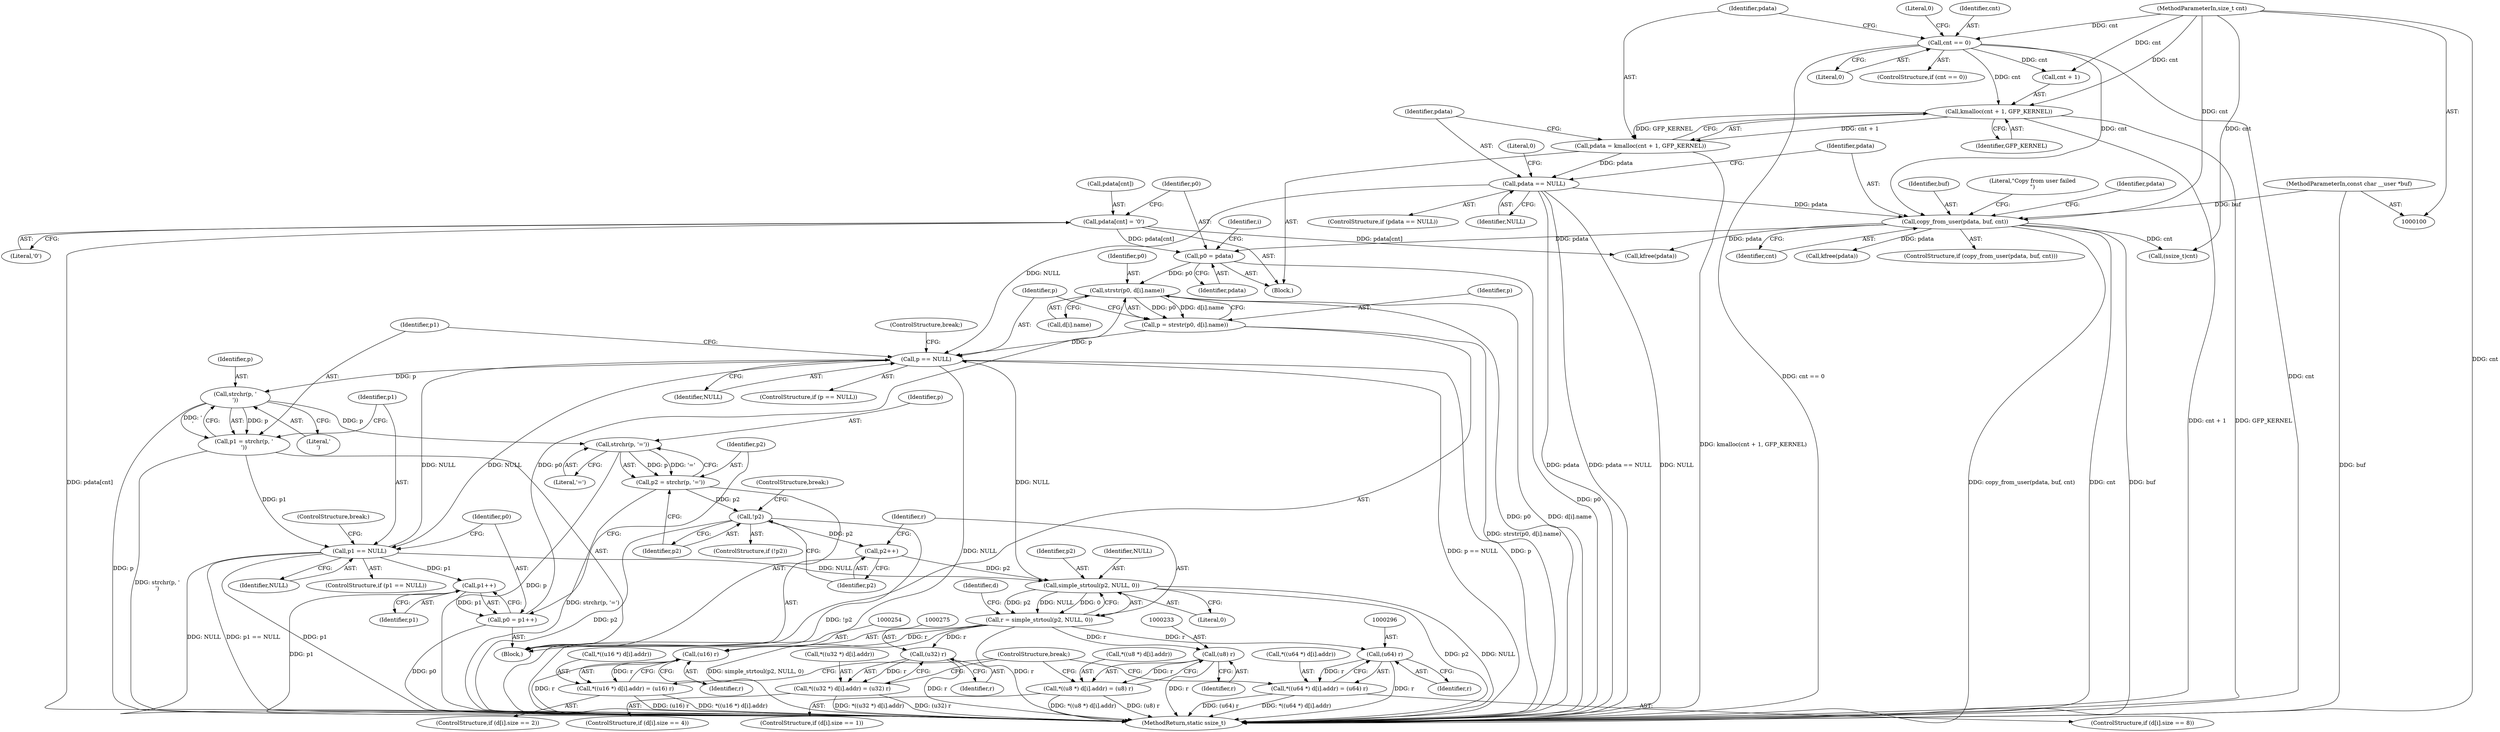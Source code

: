 digraph "0_linux_a497e47d4aec37aaf8f13509f3ef3d1f6a717d88@API" {
"1000172" [label="(Call,strstr(p0, d[i].name))"];
"1000194" [label="(Call,p0 = p1++)"];
"1000196" [label="(Call,p1++)"];
"1000190" [label="(Call,p1 == NULL)"];
"1000184" [label="(Call,p1 = strchr(p, '\n'))"];
"1000186" [label="(Call,strchr(p, '\n'))"];
"1000180" [label="(Call,p == NULL)"];
"1000170" [label="(Call,p = strstr(p0, d[i].name))"];
"1000172" [label="(Call,strstr(p0, d[i].name))"];
"1000155" [label="(Call,p0 = pdata)"];
"1000150" [label="(Call,pdata[cnt] = '\0')"];
"1000139" [label="(Call,copy_from_user(pdata, buf, cnt))"];
"1000133" [label="(Call,pdata == NULL)"];
"1000125" [label="(Call,pdata = kmalloc(cnt + 1, GFP_KERNEL))"];
"1000127" [label="(Call,kmalloc(cnt + 1, GFP_KERNEL))"];
"1000120" [label="(Call,cnt == 0)"];
"1000103" [label="(MethodParameterIn,size_t cnt)"];
"1000102" [label="(MethodParameterIn,const char __user *buf)"];
"1000211" [label="(Call,simple_strtoul(p2, NULL, 0))"];
"1000207" [label="(Call,p2++)"];
"1000204" [label="(Call,!p2)"];
"1000198" [label="(Call,p2 = strchr(p, '='))"];
"1000200" [label="(Call,strchr(p, '='))"];
"1000209" [label="(Call,r = simple_strtoul(p2, NULL, 0))"];
"1000232" [label="(Call,(u8) r)"];
"1000223" [label="(Call,*((u8 *) d[i].addr) = (u8) r)"];
"1000253" [label="(Call,(u16) r)"];
"1000244" [label="(Call,*((u16 *) d[i].addr) = (u16) r)"];
"1000274" [label="(Call,(u32) r)"];
"1000265" [label="(Call,*((u32 *) d[i].addr) = (u32) r)"];
"1000295" [label="(Call,(u64) r)"];
"1000286" [label="(Call,*((u64 *) d[i].addr) = (u64) r)"];
"1000189" [label="(ControlStructure,if (p1 == NULL))"];
"1000265" [label="(Call,*((u32 *) d[i].addr) = (u32) r)"];
"1000274" [label="(Call,(u32) r)"];
"1000199" [label="(Identifier,p2)"];
"1000197" [label="(Identifier,p1)"];
"1000298" [label="(ControlStructure,break;)"];
"1000120" [label="(Call,cnt == 0)"];
"1000295" [label="(Call,(u64) r)"];
"1000286" [label="(Call,*((u64 *) d[i].addr) = (u64) r)"];
"1000180" [label="(Call,p == NULL)"];
"1000127" [label="(Call,kmalloc(cnt + 1, GFP_KERNEL))"];
"1000207" [label="(Call,p2++)"];
"1000191" [label="(Identifier,p1)"];
"1000137" [label="(Literal,0)"];
"1000187" [label="(Identifier,p)"];
"1000131" [label="(Identifier,GFP_KERNEL)"];
"1000128" [label="(Call,cnt + 1)"];
"1000134" [label="(Identifier,pdata)"];
"1000139" [label="(Call,copy_from_user(pdata, buf, cnt))"];
"1000122" [label="(Literal,0)"];
"1000154" [label="(Literal,'\0')"];
"1000103" [label="(MethodParameterIn,size_t cnt)"];
"1000188" [label="(Literal,'\n')"];
"1000206" [label="(ControlStructure,break;)"];
"1000125" [label="(Call,pdata = kmalloc(cnt + 1, GFP_KERNEL))"];
"1000102" [label="(MethodParameterIn,const char __user *buf)"];
"1000204" [label="(Call,!p2)"];
"1000182" [label="(Identifier,NULL)"];
"1000179" [label="(ControlStructure,if (p == NULL))"];
"1000232" [label="(Call,(u8) r)"];
"1000297" [label="(Identifier,r)"];
"1000266" [label="(Call,*((u32 *) d[i].addr))"];
"1000212" [label="(Identifier,p2)"];
"1000205" [label="(Identifier,p2)"];
"1000174" [label="(Call,d[i].name)"];
"1000253" [label="(Call,(u16) r)"];
"1000236" [label="(ControlStructure,if (d[i].size == 2))"];
"1000255" [label="(Identifier,r)"];
"1000173" [label="(Identifier,p0)"];
"1000150" [label="(Call,pdata[cnt] = '\0')"];
"1000200" [label="(Call,strchr(p, '='))"];
"1000224" [label="(Call,*((u8 *) d[i].addr))"];
"1000172" [label="(Call,strstr(p0, d[i].name))"];
"1000201" [label="(Identifier,p)"];
"1000234" [label="(Identifier,r)"];
"1000209" [label="(Call,r = simple_strtoul(p2, NULL, 0))"];
"1000169" [label="(Block,)"];
"1000160" [label="(Identifier,i)"];
"1000126" [label="(Identifier,pdata)"];
"1000132" [label="(ControlStructure,if (pdata == NULL))"];
"1000105" [label="(Block,)"];
"1000140" [label="(Identifier,pdata)"];
"1000184" [label="(Call,p1 = strchr(p, '\n'))"];
"1000142" [label="(Identifier,cnt)"];
"1000244" [label="(Call,*((u16 *) d[i].addr) = (u16) r)"];
"1000151" [label="(Call,pdata[cnt])"];
"1000133" [label="(Call,pdata == NULL)"];
"1000141" [label="(Identifier,buf)"];
"1000193" [label="(ControlStructure,break;)"];
"1000276" [label="(Identifier,r)"];
"1000300" [label="(Call,kfree(pdata))"];
"1000190" [label="(Call,p1 == NULL)"];
"1000186" [label="(Call,strchr(p, '\n'))"];
"1000208" [label="(Identifier,p2)"];
"1000156" [label="(Identifier,p0)"];
"1000257" [label="(ControlStructure,if (d[i].size == 4))"];
"1000211" [label="(Call,simple_strtoul(p2, NULL, 0))"];
"1000198" [label="(Call,p2 = strchr(p, '='))"];
"1000192" [label="(Identifier,NULL)"];
"1000183" [label="(ControlStructure,break;)"];
"1000195" [label="(Identifier,p0)"];
"1000210" [label="(Identifier,r)"];
"1000185" [label="(Identifier,p1)"];
"1000214" [label="(Literal,0)"];
"1000203" [label="(ControlStructure,if (!p2))"];
"1000155" [label="(Call,p0 = pdata)"];
"1000202" [label="(Literal,'=')"];
"1000171" [label="(Identifier,p)"];
"1000146" [label="(Call,kfree(pdata))"];
"1000138" [label="(ControlStructure,if (copy_from_user(pdata, buf, cnt)))"];
"1000219" [label="(Identifier,d)"];
"1000170" [label="(Call,p = strstr(p0, d[i].name))"];
"1000145" [label="(Literal,\"Copy from user failed\n\")"];
"1000223" [label="(Call,*((u8 *) d[i].addr) = (u8) r)"];
"1000303" [label="(Call,(ssize_t)cnt)"];
"1000157" [label="(Identifier,pdata)"];
"1000278" [label="(ControlStructure,if (d[i].size == 8))"];
"1000194" [label="(Call,p0 = p1++)"];
"1000196" [label="(Call,p1++)"];
"1000119" [label="(ControlStructure,if (cnt == 0))"];
"1000124" [label="(Literal,0)"];
"1000213" [label="(Identifier,NULL)"];
"1000135" [label="(Identifier,NULL)"];
"1000152" [label="(Identifier,pdata)"];
"1000306" [label="(MethodReturn,static ssize_t)"];
"1000287" [label="(Call,*((u64 *) d[i].addr))"];
"1000181" [label="(Identifier,p)"];
"1000245" [label="(Call,*((u16 *) d[i].addr))"];
"1000215" [label="(ControlStructure,if (d[i].size == 1))"];
"1000121" [label="(Identifier,cnt)"];
"1000172" -> "1000170"  [label="AST: "];
"1000172" -> "1000174"  [label="CFG: "];
"1000173" -> "1000172"  [label="AST: "];
"1000174" -> "1000172"  [label="AST: "];
"1000170" -> "1000172"  [label="CFG: "];
"1000172" -> "1000306"  [label="DDG: d[i].name"];
"1000172" -> "1000306"  [label="DDG: p0"];
"1000172" -> "1000170"  [label="DDG: p0"];
"1000172" -> "1000170"  [label="DDG: d[i].name"];
"1000194" -> "1000172"  [label="DDG: p0"];
"1000155" -> "1000172"  [label="DDG: p0"];
"1000194" -> "1000169"  [label="AST: "];
"1000194" -> "1000196"  [label="CFG: "];
"1000195" -> "1000194"  [label="AST: "];
"1000196" -> "1000194"  [label="AST: "];
"1000199" -> "1000194"  [label="CFG: "];
"1000194" -> "1000306"  [label="DDG: p0"];
"1000196" -> "1000194"  [label="DDG: p1"];
"1000196" -> "1000197"  [label="CFG: "];
"1000197" -> "1000196"  [label="AST: "];
"1000196" -> "1000306"  [label="DDG: p1"];
"1000190" -> "1000196"  [label="DDG: p1"];
"1000190" -> "1000189"  [label="AST: "];
"1000190" -> "1000192"  [label="CFG: "];
"1000191" -> "1000190"  [label="AST: "];
"1000192" -> "1000190"  [label="AST: "];
"1000193" -> "1000190"  [label="CFG: "];
"1000195" -> "1000190"  [label="CFG: "];
"1000190" -> "1000306"  [label="DDG: p1 == NULL"];
"1000190" -> "1000306"  [label="DDG: p1"];
"1000190" -> "1000306"  [label="DDG: NULL"];
"1000190" -> "1000180"  [label="DDG: NULL"];
"1000184" -> "1000190"  [label="DDG: p1"];
"1000180" -> "1000190"  [label="DDG: NULL"];
"1000190" -> "1000211"  [label="DDG: NULL"];
"1000184" -> "1000169"  [label="AST: "];
"1000184" -> "1000186"  [label="CFG: "];
"1000185" -> "1000184"  [label="AST: "];
"1000186" -> "1000184"  [label="AST: "];
"1000191" -> "1000184"  [label="CFG: "];
"1000184" -> "1000306"  [label="DDG: strchr(p, '\n')"];
"1000186" -> "1000184"  [label="DDG: p"];
"1000186" -> "1000184"  [label="DDG: '\n'"];
"1000186" -> "1000188"  [label="CFG: "];
"1000187" -> "1000186"  [label="AST: "];
"1000188" -> "1000186"  [label="AST: "];
"1000186" -> "1000306"  [label="DDG: p"];
"1000180" -> "1000186"  [label="DDG: p"];
"1000186" -> "1000200"  [label="DDG: p"];
"1000180" -> "1000179"  [label="AST: "];
"1000180" -> "1000182"  [label="CFG: "];
"1000181" -> "1000180"  [label="AST: "];
"1000182" -> "1000180"  [label="AST: "];
"1000183" -> "1000180"  [label="CFG: "];
"1000185" -> "1000180"  [label="CFG: "];
"1000180" -> "1000306"  [label="DDG: NULL"];
"1000180" -> "1000306"  [label="DDG: p"];
"1000180" -> "1000306"  [label="DDG: p == NULL"];
"1000170" -> "1000180"  [label="DDG: p"];
"1000211" -> "1000180"  [label="DDG: NULL"];
"1000133" -> "1000180"  [label="DDG: NULL"];
"1000170" -> "1000169"  [label="AST: "];
"1000171" -> "1000170"  [label="AST: "];
"1000181" -> "1000170"  [label="CFG: "];
"1000170" -> "1000306"  [label="DDG: strstr(p0, d[i].name)"];
"1000155" -> "1000105"  [label="AST: "];
"1000155" -> "1000157"  [label="CFG: "];
"1000156" -> "1000155"  [label="AST: "];
"1000157" -> "1000155"  [label="AST: "];
"1000160" -> "1000155"  [label="CFG: "];
"1000155" -> "1000306"  [label="DDG: p0"];
"1000150" -> "1000155"  [label="DDG: pdata[cnt]"];
"1000139" -> "1000155"  [label="DDG: pdata"];
"1000150" -> "1000105"  [label="AST: "];
"1000150" -> "1000154"  [label="CFG: "];
"1000151" -> "1000150"  [label="AST: "];
"1000154" -> "1000150"  [label="AST: "];
"1000156" -> "1000150"  [label="CFG: "];
"1000150" -> "1000306"  [label="DDG: pdata[cnt]"];
"1000150" -> "1000300"  [label="DDG: pdata[cnt]"];
"1000139" -> "1000138"  [label="AST: "];
"1000139" -> "1000142"  [label="CFG: "];
"1000140" -> "1000139"  [label="AST: "];
"1000141" -> "1000139"  [label="AST: "];
"1000142" -> "1000139"  [label="AST: "];
"1000145" -> "1000139"  [label="CFG: "];
"1000152" -> "1000139"  [label="CFG: "];
"1000139" -> "1000306"  [label="DDG: cnt"];
"1000139" -> "1000306"  [label="DDG: buf"];
"1000139" -> "1000306"  [label="DDG: copy_from_user(pdata, buf, cnt)"];
"1000133" -> "1000139"  [label="DDG: pdata"];
"1000102" -> "1000139"  [label="DDG: buf"];
"1000103" -> "1000139"  [label="DDG: cnt"];
"1000120" -> "1000139"  [label="DDG: cnt"];
"1000139" -> "1000146"  [label="DDG: pdata"];
"1000139" -> "1000300"  [label="DDG: pdata"];
"1000139" -> "1000303"  [label="DDG: cnt"];
"1000133" -> "1000132"  [label="AST: "];
"1000133" -> "1000135"  [label="CFG: "];
"1000134" -> "1000133"  [label="AST: "];
"1000135" -> "1000133"  [label="AST: "];
"1000137" -> "1000133"  [label="CFG: "];
"1000140" -> "1000133"  [label="CFG: "];
"1000133" -> "1000306"  [label="DDG: pdata"];
"1000133" -> "1000306"  [label="DDG: pdata == NULL"];
"1000133" -> "1000306"  [label="DDG: NULL"];
"1000125" -> "1000133"  [label="DDG: pdata"];
"1000125" -> "1000105"  [label="AST: "];
"1000125" -> "1000127"  [label="CFG: "];
"1000126" -> "1000125"  [label="AST: "];
"1000127" -> "1000125"  [label="AST: "];
"1000134" -> "1000125"  [label="CFG: "];
"1000125" -> "1000306"  [label="DDG: kmalloc(cnt + 1, GFP_KERNEL)"];
"1000127" -> "1000125"  [label="DDG: cnt + 1"];
"1000127" -> "1000125"  [label="DDG: GFP_KERNEL"];
"1000127" -> "1000131"  [label="CFG: "];
"1000128" -> "1000127"  [label="AST: "];
"1000131" -> "1000127"  [label="AST: "];
"1000127" -> "1000306"  [label="DDG: cnt + 1"];
"1000127" -> "1000306"  [label="DDG: GFP_KERNEL"];
"1000120" -> "1000127"  [label="DDG: cnt"];
"1000103" -> "1000127"  [label="DDG: cnt"];
"1000120" -> "1000119"  [label="AST: "];
"1000120" -> "1000122"  [label="CFG: "];
"1000121" -> "1000120"  [label="AST: "];
"1000122" -> "1000120"  [label="AST: "];
"1000124" -> "1000120"  [label="CFG: "];
"1000126" -> "1000120"  [label="CFG: "];
"1000120" -> "1000306"  [label="DDG: cnt"];
"1000120" -> "1000306"  [label="DDG: cnt == 0"];
"1000103" -> "1000120"  [label="DDG: cnt"];
"1000120" -> "1000128"  [label="DDG: cnt"];
"1000103" -> "1000100"  [label="AST: "];
"1000103" -> "1000306"  [label="DDG: cnt"];
"1000103" -> "1000128"  [label="DDG: cnt"];
"1000103" -> "1000303"  [label="DDG: cnt"];
"1000102" -> "1000100"  [label="AST: "];
"1000102" -> "1000306"  [label="DDG: buf"];
"1000211" -> "1000209"  [label="AST: "];
"1000211" -> "1000214"  [label="CFG: "];
"1000212" -> "1000211"  [label="AST: "];
"1000213" -> "1000211"  [label="AST: "];
"1000214" -> "1000211"  [label="AST: "];
"1000209" -> "1000211"  [label="CFG: "];
"1000211" -> "1000306"  [label="DDG: p2"];
"1000211" -> "1000306"  [label="DDG: NULL"];
"1000211" -> "1000209"  [label="DDG: p2"];
"1000211" -> "1000209"  [label="DDG: NULL"];
"1000211" -> "1000209"  [label="DDG: 0"];
"1000207" -> "1000211"  [label="DDG: p2"];
"1000207" -> "1000169"  [label="AST: "];
"1000207" -> "1000208"  [label="CFG: "];
"1000208" -> "1000207"  [label="AST: "];
"1000210" -> "1000207"  [label="CFG: "];
"1000204" -> "1000207"  [label="DDG: p2"];
"1000204" -> "1000203"  [label="AST: "];
"1000204" -> "1000205"  [label="CFG: "];
"1000205" -> "1000204"  [label="AST: "];
"1000206" -> "1000204"  [label="CFG: "];
"1000208" -> "1000204"  [label="CFG: "];
"1000204" -> "1000306"  [label="DDG: p2"];
"1000204" -> "1000306"  [label="DDG: !p2"];
"1000198" -> "1000204"  [label="DDG: p2"];
"1000198" -> "1000169"  [label="AST: "];
"1000198" -> "1000200"  [label="CFG: "];
"1000199" -> "1000198"  [label="AST: "];
"1000200" -> "1000198"  [label="AST: "];
"1000205" -> "1000198"  [label="CFG: "];
"1000198" -> "1000306"  [label="DDG: strchr(p, '=')"];
"1000200" -> "1000198"  [label="DDG: p"];
"1000200" -> "1000198"  [label="DDG: '='"];
"1000200" -> "1000202"  [label="CFG: "];
"1000201" -> "1000200"  [label="AST: "];
"1000202" -> "1000200"  [label="AST: "];
"1000200" -> "1000306"  [label="DDG: p"];
"1000209" -> "1000169"  [label="AST: "];
"1000210" -> "1000209"  [label="AST: "];
"1000219" -> "1000209"  [label="CFG: "];
"1000209" -> "1000306"  [label="DDG: r"];
"1000209" -> "1000306"  [label="DDG: simple_strtoul(p2, NULL, 0)"];
"1000209" -> "1000232"  [label="DDG: r"];
"1000209" -> "1000253"  [label="DDG: r"];
"1000209" -> "1000274"  [label="DDG: r"];
"1000209" -> "1000295"  [label="DDG: r"];
"1000232" -> "1000223"  [label="AST: "];
"1000232" -> "1000234"  [label="CFG: "];
"1000233" -> "1000232"  [label="AST: "];
"1000234" -> "1000232"  [label="AST: "];
"1000223" -> "1000232"  [label="CFG: "];
"1000232" -> "1000306"  [label="DDG: r"];
"1000232" -> "1000223"  [label="DDG: r"];
"1000223" -> "1000215"  [label="AST: "];
"1000224" -> "1000223"  [label="AST: "];
"1000298" -> "1000223"  [label="CFG: "];
"1000223" -> "1000306"  [label="DDG: (u8) r"];
"1000223" -> "1000306"  [label="DDG: *((u8 *) d[i].addr)"];
"1000253" -> "1000244"  [label="AST: "];
"1000253" -> "1000255"  [label="CFG: "];
"1000254" -> "1000253"  [label="AST: "];
"1000255" -> "1000253"  [label="AST: "];
"1000244" -> "1000253"  [label="CFG: "];
"1000253" -> "1000306"  [label="DDG: r"];
"1000253" -> "1000244"  [label="DDG: r"];
"1000244" -> "1000236"  [label="AST: "];
"1000245" -> "1000244"  [label="AST: "];
"1000298" -> "1000244"  [label="CFG: "];
"1000244" -> "1000306"  [label="DDG: (u16) r"];
"1000244" -> "1000306"  [label="DDG: *((u16 *) d[i].addr)"];
"1000274" -> "1000265"  [label="AST: "];
"1000274" -> "1000276"  [label="CFG: "];
"1000275" -> "1000274"  [label="AST: "];
"1000276" -> "1000274"  [label="AST: "];
"1000265" -> "1000274"  [label="CFG: "];
"1000274" -> "1000306"  [label="DDG: r"];
"1000274" -> "1000265"  [label="DDG: r"];
"1000265" -> "1000257"  [label="AST: "];
"1000266" -> "1000265"  [label="AST: "];
"1000298" -> "1000265"  [label="CFG: "];
"1000265" -> "1000306"  [label="DDG: (u32) r"];
"1000265" -> "1000306"  [label="DDG: *((u32 *) d[i].addr)"];
"1000295" -> "1000286"  [label="AST: "];
"1000295" -> "1000297"  [label="CFG: "];
"1000296" -> "1000295"  [label="AST: "];
"1000297" -> "1000295"  [label="AST: "];
"1000286" -> "1000295"  [label="CFG: "];
"1000295" -> "1000306"  [label="DDG: r"];
"1000295" -> "1000286"  [label="DDG: r"];
"1000286" -> "1000278"  [label="AST: "];
"1000287" -> "1000286"  [label="AST: "];
"1000298" -> "1000286"  [label="CFG: "];
"1000286" -> "1000306"  [label="DDG: *((u64 *) d[i].addr)"];
"1000286" -> "1000306"  [label="DDG: (u64) r"];
}

